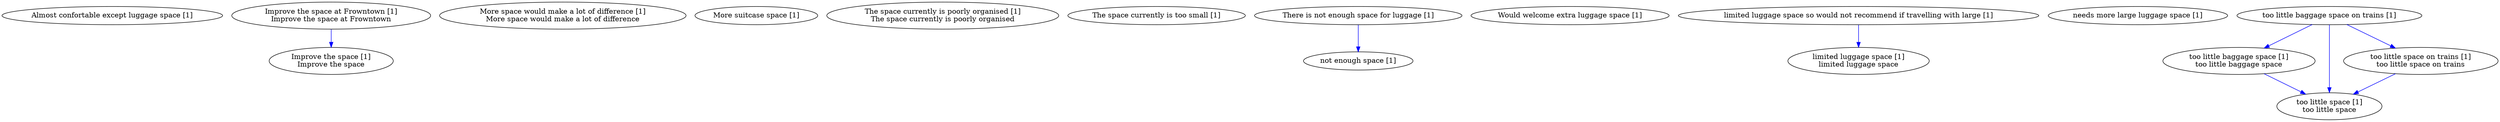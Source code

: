 digraph collapsedGraph {
"Almost confortable except luggage space [1]""Improve the space at Frowntown [1]\nImprove the space at Frowntown""Improve the space [1]\nImprove the space""More space would make a lot of difference [1]\nMore space would make a lot of difference""More suitcase space [1]""The space currently is poorly organised [1]\nThe space currently is poorly organised""The space currently is too small [1]""There is not enough space for luggage [1]""Would welcome extra luggage space [1]""limited luggage space so would not recommend if travelling with large [1]""limited luggage space [1]\nlimited luggage space""needs more large luggage space [1]""not enough space [1]""too little baggage space on trains [1]""too little baggage space [1]\ntoo little baggage space""too little space [1]\ntoo little space""too little space on trains [1]\ntoo little space on trains""Improve the space at Frowntown [1]\nImprove the space at Frowntown" -> "Improve the space [1]\nImprove the space" [color=blue]
"limited luggage space so would not recommend if travelling with large [1]" -> "limited luggage space [1]\nlimited luggage space" [color=blue]
"There is not enough space for luggage [1]" -> "not enough space [1]" [color=blue]
"too little baggage space on trains [1]" -> "too little baggage space [1]\ntoo little baggage space" [color=blue]
"too little baggage space [1]\ntoo little baggage space" -> "too little space [1]\ntoo little space" [color=blue]
"too little baggage space on trains [1]" -> "too little space on trains [1]\ntoo little space on trains" [color=blue]
"too little space on trains [1]\ntoo little space on trains" -> "too little space [1]\ntoo little space" [color=blue]
"too little baggage space on trains [1]" -> "too little space [1]\ntoo little space" [color=blue]
}